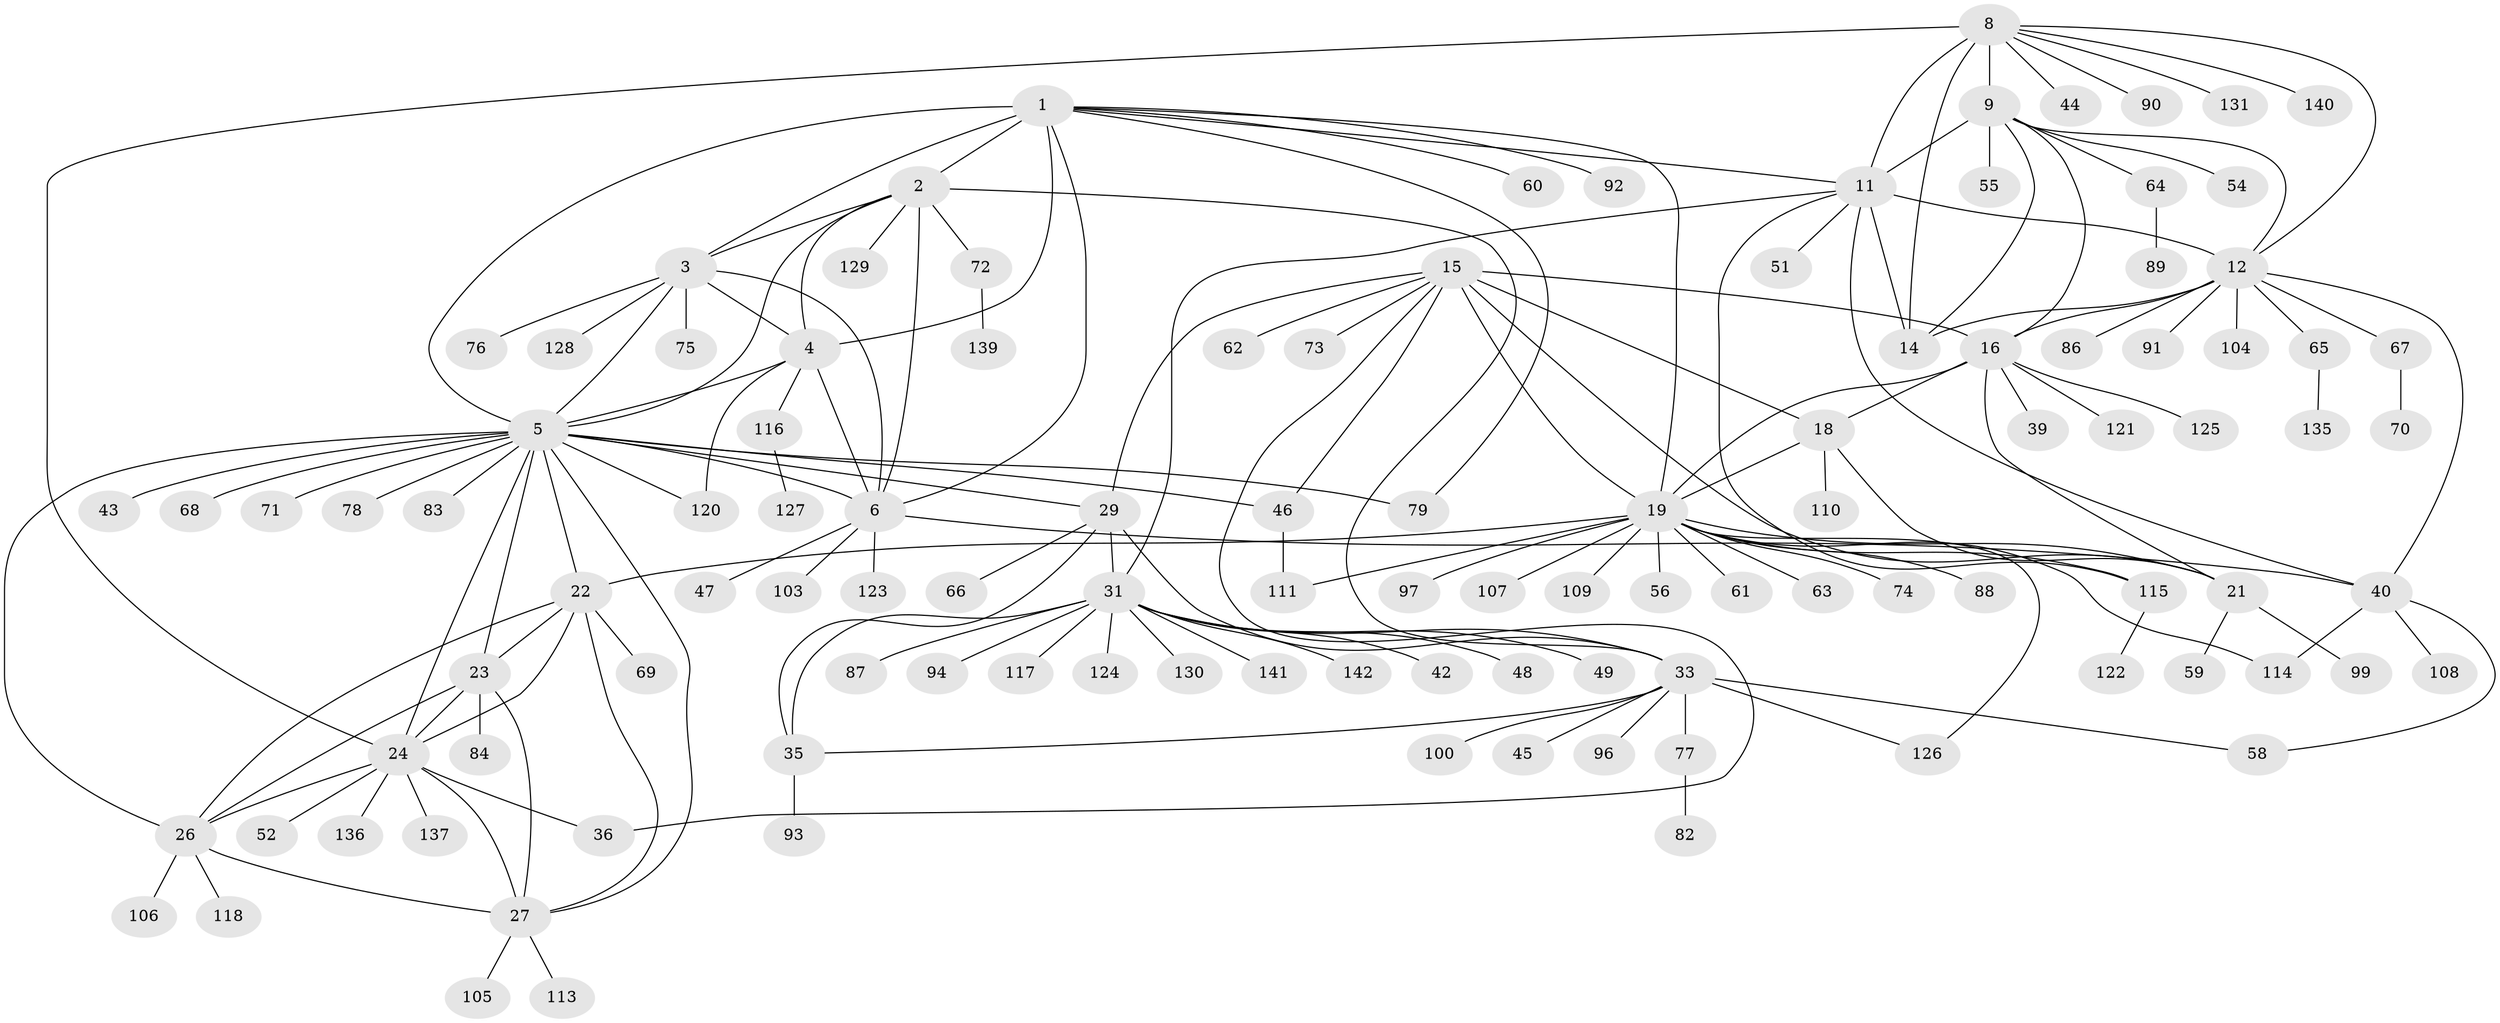 // Generated by graph-tools (version 1.1) at 2025/52/02/27/25 19:52:16]
// undirected, 113 vertices, 165 edges
graph export_dot {
graph [start="1"]
  node [color=gray90,style=filled];
  1 [super="+7"];
  2 [super="+112"];
  3 [super="+38"];
  4 [super="+57"];
  5 [super="+28"];
  6 [super="+81"];
  8 [super="+10"];
  9 [super="+132"];
  11 [super="+13"];
  12 [super="+41"];
  14 [super="+85"];
  15 [super="+17"];
  16 [super="+95"];
  18 [super="+133"];
  19 [super="+20"];
  21;
  22 [super="+50"];
  23 [super="+53"];
  24 [super="+25"];
  26 [super="+98"];
  27 [super="+119"];
  29 [super="+30"];
  31 [super="+32"];
  33 [super="+34"];
  35 [super="+37"];
  36;
  39;
  40 [super="+101"];
  42;
  43;
  44;
  45;
  46;
  47;
  48;
  49;
  51;
  52;
  54;
  55;
  56;
  58;
  59;
  60;
  61;
  62;
  63;
  64;
  65;
  66;
  67;
  68;
  69;
  70;
  71 [super="+80"];
  72 [super="+138"];
  73;
  74;
  75;
  76;
  77;
  78;
  79;
  82 [super="+102"];
  83;
  84;
  86;
  87;
  88;
  89;
  90;
  91;
  92;
  93;
  94;
  96;
  97;
  99;
  100;
  103;
  104;
  105;
  106;
  107;
  108;
  109;
  110;
  111;
  113;
  114;
  115 [super="+134"];
  116;
  117;
  118;
  120;
  121;
  122;
  123;
  124;
  125;
  126;
  127;
  128;
  129;
  130;
  131;
  135;
  136;
  137;
  139;
  140;
  141;
  142;
  1 -- 2 [weight=2];
  1 -- 3 [weight=2];
  1 -- 4 [weight=2];
  1 -- 5 [weight=2];
  1 -- 6 [weight=2];
  1 -- 60;
  1 -- 92;
  1 -- 11;
  1 -- 79;
  1 -- 19;
  2 -- 3;
  2 -- 4;
  2 -- 5;
  2 -- 6;
  2 -- 72;
  2 -- 129;
  2 -- 33;
  3 -- 4;
  3 -- 5;
  3 -- 6;
  3 -- 75;
  3 -- 76;
  3 -- 128;
  4 -- 5;
  4 -- 6;
  4 -- 116;
  4 -- 120;
  5 -- 6;
  5 -- 71;
  5 -- 83;
  5 -- 68;
  5 -- 43;
  5 -- 78;
  5 -- 46;
  5 -- 79;
  5 -- 22;
  5 -- 23;
  5 -- 24 [weight=2];
  5 -- 26;
  5 -- 27;
  5 -- 120;
  5 -- 29;
  6 -- 40;
  6 -- 47;
  6 -- 103;
  6 -- 123;
  8 -- 9 [weight=2];
  8 -- 11 [weight=4];
  8 -- 12 [weight=2];
  8 -- 14 [weight=2];
  8 -- 44;
  8 -- 131;
  8 -- 140;
  8 -- 90;
  8 -- 24;
  9 -- 11 [weight=2];
  9 -- 12;
  9 -- 14;
  9 -- 54;
  9 -- 55;
  9 -- 64;
  9 -- 16;
  11 -- 12 [weight=2];
  11 -- 14 [weight=2];
  11 -- 115;
  11 -- 51;
  11 -- 31;
  11 -- 40;
  12 -- 14;
  12 -- 16;
  12 -- 40;
  12 -- 65;
  12 -- 86;
  12 -- 91;
  12 -- 104;
  12 -- 67;
  15 -- 16 [weight=2];
  15 -- 18 [weight=2];
  15 -- 19 [weight=4];
  15 -- 21 [weight=2];
  15 -- 36;
  15 -- 46;
  15 -- 73;
  15 -- 62;
  15 -- 29;
  16 -- 18;
  16 -- 19 [weight=2];
  16 -- 21;
  16 -- 39;
  16 -- 121;
  16 -- 125;
  18 -- 19 [weight=2];
  18 -- 21;
  18 -- 110;
  19 -- 21 [weight=2];
  19 -- 22;
  19 -- 56;
  19 -- 63;
  19 -- 74;
  19 -- 109;
  19 -- 111;
  19 -- 114;
  19 -- 115;
  19 -- 126;
  19 -- 97;
  19 -- 107;
  19 -- 88;
  19 -- 61;
  21 -- 59;
  21 -- 99;
  22 -- 23;
  22 -- 24 [weight=2];
  22 -- 26;
  22 -- 27;
  22 -- 69;
  23 -- 24 [weight=2];
  23 -- 26;
  23 -- 27;
  23 -- 84;
  24 -- 26 [weight=2];
  24 -- 27 [weight=2];
  24 -- 36;
  24 -- 136;
  24 -- 137;
  24 -- 52;
  26 -- 27;
  26 -- 118;
  26 -- 106;
  27 -- 105;
  27 -- 113;
  29 -- 31 [weight=4];
  29 -- 33 [weight=4];
  29 -- 35 [weight=2];
  29 -- 66;
  31 -- 33 [weight=4];
  31 -- 35 [weight=2];
  31 -- 49;
  31 -- 87;
  31 -- 94;
  31 -- 117;
  31 -- 130;
  31 -- 42;
  31 -- 141;
  31 -- 142;
  31 -- 48;
  31 -- 124;
  33 -- 35 [weight=2];
  33 -- 96;
  33 -- 100;
  33 -- 126;
  33 -- 77;
  33 -- 45;
  33 -- 58;
  35 -- 93;
  40 -- 58;
  40 -- 108;
  40 -- 114;
  46 -- 111;
  64 -- 89;
  65 -- 135;
  67 -- 70;
  72 -- 139;
  77 -- 82;
  115 -- 122;
  116 -- 127;
}
